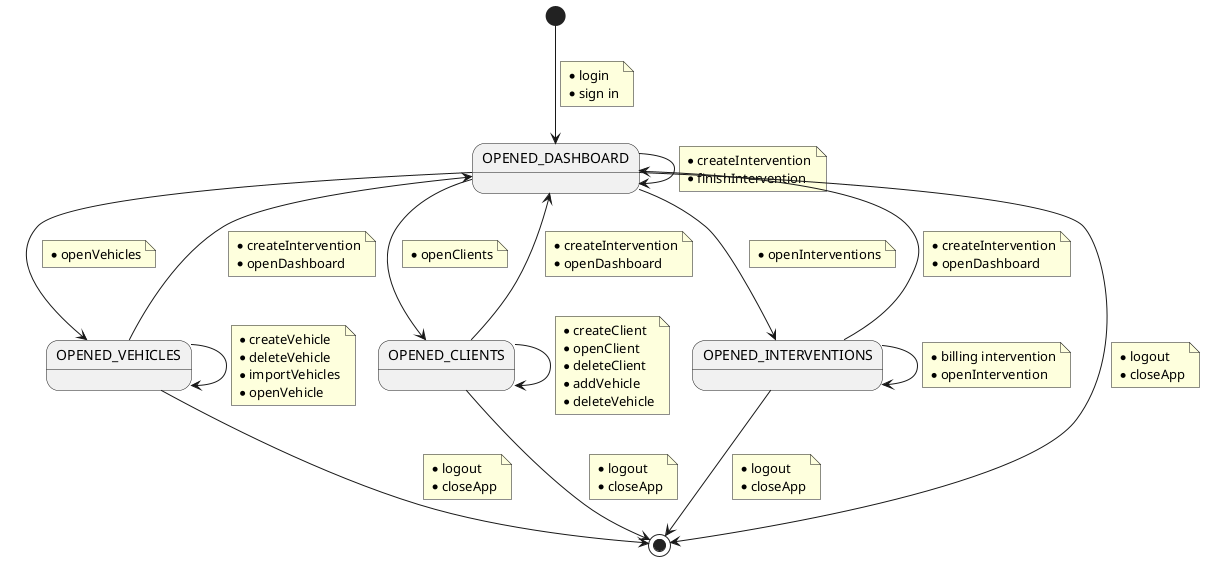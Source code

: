 @startuml
[*] --> OPENED_DASHBOARD
 note on link
    * login
    * sign in
 end note
OPENED_DASHBOARD --> OPENED_VEHICLES
    note on link
        * openVehicles
    end note
OPENED_DASHBOARD --> OPENED_DASHBOARD
    note on link
        * createIntervention
        * finishIntervention
    end note

OPENED_VEHICLES --> OPENED_VEHICLES
    note on link
        * createVehicle
        * deleteVehicle
        * importVehicles
        * openVehicle
    end note
OPENED_VEHICLES --> OPENED_DASHBOARD
    note on link
    * createIntervention
    * openDashboard
    end note


OPENED_DASHBOARD --> OPENED_CLIENTS
    note on link
        * openClients
    end note
OPENED_CLIENTS --> OPENED_CLIENTS
    note on link
    * createClient
    * openClient
    * deleteClient
    * addVehicle
    * deleteVehicle
    end note
OPENED_CLIENTS --> OPENED_DASHBOARD
    note on link
    * createIntervention
    * openDashboard
    end note


OPENED_DASHBOARD --> OPENED_INTERVENTIONS
    note on link
        * openInterventions
    end note
OPENED_INTERVENTIONS --> OPENED_INTERVENTIONS
    note on link
        * billing intervention
        * openIntervention
    end note
OPENED_INTERVENTIONS --> OPENED_DASHBOARD
    note on link
    * createIntervention
    * openDashboard
    end note

OPENED_DASHBOARD --> [*]
    note on link
    * logout
    * closeApp
    end note
OPENED_VEHICLES --> [*]
    note on link
    * logout
    * closeApp
    end note
OPENED_CLIENTS --> [*]
    note on link
    * logout
    * closeApp
    end note
OPENED_INTERVENTIONS --> [*]
    note on link
    * logout
    * closeApp
    end note
@enduml